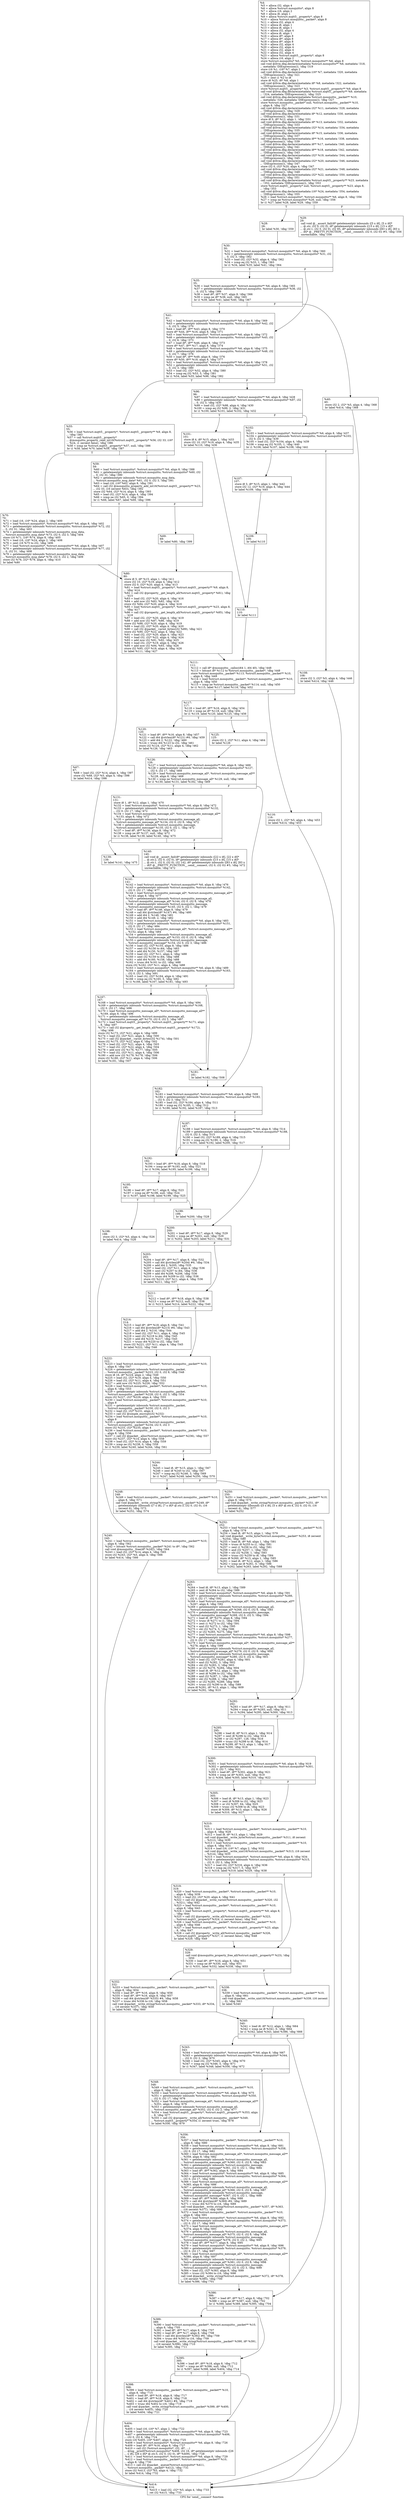 digraph "CFG for 'send__connect' function" {
	label="CFG for 'send__connect' function";

	Node0x56231a365b80 [shape=record,label="{%4:\l  %5 = alloca i32, align 4\l  %6 = alloca %struct.mosquitto*, align 8\l  %7 = alloca i16, align 2\l  %8 = alloca i8, align 1\l  %9 = alloca %struct.mqtt5__property*, align 8\l  %10 = alloca %struct.mosquitto__packet*, align 8\l  %11 = alloca i32, align 4\l  %12 = alloca i8, align 1\l  %13 = alloca i8, align 1\l  %14 = alloca i32, align 4\l  %15 = alloca i8, align 1\l  %16 = alloca i8*, align 8\l  %17 = alloca i8*, align 8\l  %18 = alloca i8*, align 8\l  %19 = alloca i32, align 4\l  %20 = alloca i32, align 4\l  %21 = alloca i32, align 4\l  %22 = alloca i32, align 4\l  %23 = alloca %struct.mqtt5__property*, align 8\l  %24 = alloca i16, align 2\l  store %struct.mosquitto* %0, %struct.mosquitto** %6, align 8\l  call void @llvm.dbg.declare(metadata %struct.mosquitto** %6, metadata !318,\l... metadata !DIExpression()), !dbg !319\l  store i16 %1, i16* %7, align 2\l  call void @llvm.dbg.declare(metadata i16* %7, metadata !320, metadata\l... !DIExpression()), !dbg !321\l  %25 = zext i1 %2 to i8\l  store i8 %25, i8* %8, align 1\l  call void @llvm.dbg.declare(metadata i8* %8, metadata !322, metadata\l... !DIExpression()), !dbg !323\l  store %struct.mqtt5__property* %3, %struct.mqtt5__property** %9, align 8\l  call void @llvm.dbg.declare(metadata %struct.mqtt5__property** %9, metadata\l... !324, metadata !DIExpression()), !dbg !325\l  call void @llvm.dbg.declare(metadata %struct.mosquitto__packet** %10,\l... metadata !326, metadata !DIExpression()), !dbg !327\l  store %struct.mosquitto__packet* null, %struct.mosquitto__packet** %10,\l... align 8, !dbg !327\l  call void @llvm.dbg.declare(metadata i32* %11, metadata !328, metadata\l... !DIExpression()), !dbg !329\l  call void @llvm.dbg.declare(metadata i8* %12, metadata !330, metadata\l... !DIExpression()), !dbg !331\l  store i8 0, i8* %12, align 1, !dbg !331\l  call void @llvm.dbg.declare(metadata i8* %13, metadata !332, metadata\l... !DIExpression()), !dbg !333\l  call void @llvm.dbg.declare(metadata i32* %14, metadata !334, metadata\l... !DIExpression()), !dbg !335\l  call void @llvm.dbg.declare(metadata i8* %15, metadata !336, metadata\l... !DIExpression()), !dbg !337\l  call void @llvm.dbg.declare(metadata i8** %16, metadata !338, metadata\l... !DIExpression()), !dbg !339\l  call void @llvm.dbg.declare(metadata i8** %17, metadata !340, metadata\l... !DIExpression()), !dbg !341\l  call void @llvm.dbg.declare(metadata i8** %18, metadata !342, metadata\l... !DIExpression()), !dbg !343\l  call void @llvm.dbg.declare(metadata i32* %19, metadata !344, metadata\l... !DIExpression()), !dbg !345\l  call void @llvm.dbg.declare(metadata i32* %20, metadata !346, metadata\l... !DIExpression()), !dbg !347\l  store i32 0, i32* %20, align 4, !dbg !347\l  call void @llvm.dbg.declare(metadata i32* %21, metadata !348, metadata\l... !DIExpression()), !dbg !349\l  call void @llvm.dbg.declare(metadata i32* %22, metadata !350, metadata\l... !DIExpression()), !dbg !351\l  call void @llvm.dbg.declare(metadata %struct.mqtt5__property** %23, metadata\l... !352, metadata !DIExpression()), !dbg !353\l  store %struct.mqtt5__property* null, %struct.mqtt5__property** %23, align 8,\l... !dbg !353\l  call void @llvm.dbg.declare(metadata i16* %24, metadata !354, metadata\l... !DIExpression()), !dbg !355\l  %26 = load %struct.mosquitto*, %struct.mosquitto** %6, align 8, !dbg !356\l  %27 = icmp ne %struct.mosquitto* %26, null, !dbg !356\l  br i1 %27, label %28, label %29, !dbg !359\l|{<s0>T|<s1>F}}"];
	Node0x56231a365b80:s0 -> Node0x56231a386e00;
	Node0x56231a365b80:s1 -> Node0x56231a386e90;
	Node0x56231a386e00 [shape=record,label="{%28:\l28:                                               \l  br label %30, !dbg !359\l}"];
	Node0x56231a386e00 -> Node0x56231a387100;
	Node0x56231a386e90 [shape=record,label="{%29:\l29:                                               \l  call void @__assert_fail(i8* getelementptr inbounds ([5 x i8], [5 x i8]*\l... @.str, i32 0, i32 0), i8* getelementptr inbounds ([15 x i8], [15 x i8]*\l... @.str.1, i32 0, i32 0), i32 85, i8* getelementptr inbounds ([83 x i8], [83 x\l... i8]* @__PRETTY_FUNCTION__.send__connect, i32 0, i32 0)) #5, !dbg !356\l  unreachable, !dbg !356\l}"];
	Node0x56231a387100 [shape=record,label="{%30:\l30:                                               \l  %31 = load %struct.mosquitto*, %struct.mosquitto** %6, align 8, !dbg !360\l  %32 = getelementptr inbounds %struct.mosquitto, %struct.mosquitto* %31, i32\l... 0, i32 3, !dbg !362\l  %33 = load i32, i32* %32, align 4, !dbg !362\l  %34 = icmp eq i32 %33, 1, !dbg !363\l  br i1 %34, label %35, label %41, !dbg !364\l|{<s0>T|<s1>F}}"];
	Node0x56231a387100:s0 -> Node0x56231a388bd0;
	Node0x56231a387100:s1 -> Node0x56231a388c60;
	Node0x56231a388bd0 [shape=record,label="{%35:\l35:                                               \l  %36 = load %struct.mosquitto*, %struct.mosquitto** %6, align 8, !dbg !365\l  %37 = getelementptr inbounds %struct.mosquitto, %struct.mosquitto* %36, i32\l... 0, i32 5, !dbg !366\l  %38 = load i8*, i8** %37, align 8, !dbg !366\l  %39 = icmp ne i8* %38, null, !dbg !365\l  br i1 %39, label %41, label %40, !dbg !367\l|{<s0>T|<s1>F}}"];
	Node0x56231a388bd0:s0 -> Node0x56231a388c60;
	Node0x56231a388bd0:s1 -> Node0x56231a389f90;
	Node0x56231a389f90 [shape=record,label="{%40:\l40:                                               \l  store i32 2, i32* %5, align 4, !dbg !368\l  br label %414, !dbg !368\l}"];
	Node0x56231a389f90 -> Node0x56231a38a3b0;
	Node0x56231a388c60 [shape=record,label="{%41:\l41:                                               \l  %42 = load %struct.mosquitto*, %struct.mosquitto** %6, align 8, !dbg !369\l  %43 = getelementptr inbounds %struct.mosquitto, %struct.mosquitto* %42, i32\l... 0, i32 5, !dbg !370\l  %44 = load i8*, i8** %43, align 8, !dbg !370\l  store i8* %44, i8** %16, align 8, !dbg !371\l  %45 = load %struct.mosquitto*, %struct.mosquitto** %6, align 8, !dbg !372\l  %46 = getelementptr inbounds %struct.mosquitto, %struct.mosquitto* %45, i32\l... 0, i32 6, !dbg !373\l  %47 = load i8*, i8** %46, align 8, !dbg !373\l  store i8* %47, i8** %17, align 8, !dbg !374\l  %48 = load %struct.mosquitto*, %struct.mosquitto** %6, align 8, !dbg !375\l  %49 = getelementptr inbounds %struct.mosquitto, %struct.mosquitto* %48, i32\l... 0, i32 7, !dbg !376\l  %50 = load i8*, i8** %49, align 8, !dbg !376\l  store i8* %50, i8** %18, align 8, !dbg !377\l  %51 = load %struct.mosquitto*, %struct.mosquitto** %6, align 8, !dbg !378\l  %52 = getelementptr inbounds %struct.mosquitto, %struct.mosquitto* %51, i32\l... 0, i32 3, !dbg !380\l  %53 = load i32, i32* %52, align 4, !dbg !380\l  %54 = icmp eq i32 %53, 5, !dbg !381\l  br i1 %54, label %55, label %96, !dbg !382\l|{<s0>T|<s1>F}}"];
	Node0x56231a388c60:s0 -> Node0x56231a38da20;
	Node0x56231a388c60:s1 -> Node0x56231a38dab0;
	Node0x56231a38da20 [shape=record,label="{%55:\l55:                                               \l  %56 = load %struct.mqtt5__property*, %struct.mqtt5__property** %9, align 8,\l... !dbg !383\l  %57 = call %struct.mqtt5__property*\l... @mosquitto_property_read_int16(%struct.mqtt5__property* %56, i32 33, i16*\l... %24, i1 zeroext false), !dbg !386\l  %58 = icmp ne %struct.mqtt5__property* %57, null, !dbg !386\l  br i1 %58, label %70, label %59, !dbg !387\l|{<s0>T|<s1>F}}"];
	Node0x56231a38da20:s0 -> Node0x56231a38ea40;
	Node0x56231a38da20:s1 -> Node0x56231a38ead0;
	Node0x56231a38ead0 [shape=record,label="{%59:\l59:                                               \l  %60 = load %struct.mosquitto*, %struct.mosquitto** %6, align 8, !dbg !388\l  %61 = getelementptr inbounds %struct.mosquitto, %struct.mosquitto* %60, i32\l... 0, i32 31, !dbg !390\l  %62 = getelementptr inbounds %struct.mosquitto_msg_data,\l... %struct.mosquitto_msg_data* %61, i32 0, i32 3, !dbg !391\l  %63 = load i16, i16* %62, align 8, !dbg !391\l  %64 = call i32 @mosquitto_property_add_int16(%struct.mqtt5__property** %23,\l... i32 33, i16 zeroext %63), !dbg !392\l  store i32 %64, i32* %14, align 4, !dbg !393\l  %65 = load i32, i32* %14, align 4, !dbg !394\l  %66 = icmp ne i32 %65, 0, !dbg !394\l  br i1 %66, label %67, label %69, !dbg !396\l|{<s0>T|<s1>F}}"];
	Node0x56231a38ead0:s0 -> Node0x56231a390c20;
	Node0x56231a38ead0:s1 -> Node0x56231a390cb0;
	Node0x56231a390c20 [shape=record,label="{%67:\l67:                                               \l  %68 = load i32, i32* %14, align 4, !dbg !397\l  store i32 %68, i32* %5, align 4, !dbg !398\l  br label %414, !dbg !398\l}"];
	Node0x56231a390c20 -> Node0x56231a38a3b0;
	Node0x56231a390cb0 [shape=record,label="{%69:\l69:                                               \l  br label %80, !dbg !399\l}"];
	Node0x56231a390cb0 -> Node0x56231a3918c0;
	Node0x56231a38ea40 [shape=record,label="{%70:\l70:                                               \l  %71 = load i16, i16* %24, align 2, !dbg !400\l  %72 = load %struct.mosquitto*, %struct.mosquitto** %6, align 8, !dbg !402\l  %73 = getelementptr inbounds %struct.mosquitto, %struct.mosquitto* %72, i32\l... 0, i32 31, !dbg !403\l  %74 = getelementptr inbounds %struct.mosquitto_msg_data,\l... %struct.mosquitto_msg_data* %73, i32 0, i32 3, !dbg !404\l  store i16 %71, i16* %74, align 8, !dbg !405\l  %75 = load i16, i16* %24, align 2, !dbg !406\l  %76 = zext i16 %75 to i32, !dbg !406\l  %77 = load %struct.mosquitto*, %struct.mosquitto** %6, align 8, !dbg !407\l  %78 = getelementptr inbounds %struct.mosquitto, %struct.mosquitto* %77, i32\l... 0, i32 31, !dbg !408\l  %79 = getelementptr inbounds %struct.mosquitto_msg_data,\l... %struct.mosquitto_msg_data* %78, i32 0, i32 2, !dbg !409\l  store i32 %76, i32* %79, align 4, !dbg !410\l  br label %80\l}"];
	Node0x56231a38ea40 -> Node0x56231a3918c0;
	Node0x56231a3918c0 [shape=record,label="{%80:\l80:                                               \l  store i8 5, i8* %15, align 1, !dbg !411\l  store i32 10, i32* %19, align 4, !dbg !412\l  store i32 0, i32* %20, align 4, !dbg !413\l  %81 = load %struct.mqtt5__property*, %struct.mqtt5__property** %9, align 8,\l... !dbg !414\l  %82 = call i32 @property__get_length_all(%struct.mqtt5__property* %81), !dbg\l... !415\l  %83 = load i32, i32* %20, align 4, !dbg !416\l  %84 = add nsw i32 %83, %82, !dbg !416\l  store i32 %84, i32* %20, align 4, !dbg !416\l  %85 = load %struct.mqtt5__property*, %struct.mqtt5__property** %23, align 8,\l... !dbg !417\l  %86 = call i32 @property__get_length_all(%struct.mqtt5__property* %85), !dbg\l... !418\l  %87 = load i32, i32* %20, align 4, !dbg !419\l  %88 = add nsw i32 %87, %86, !dbg !419\l  store i32 %88, i32* %20, align 4, !dbg !419\l  %89 = load i32, i32* %20, align 4, !dbg !420\l  %90 = call i32 @packet__varint_bytes(i32 %89), !dbg !421\l  store i32 %90, i32* %22, align 4, !dbg !422\l  %91 = load i32, i32* %20, align 4, !dbg !423\l  %92 = load i32, i32* %22, align 4, !dbg !424\l  %93 = add nsw i32 %91, %92, !dbg !425\l  %94 = load i32, i32* %19, align 4, !dbg !426\l  %95 = add nsw i32 %94, %93, !dbg !426\l  store i32 %95, i32* %19, align 4, !dbg !426\l  br label %111, !dbg !427\l}"];
	Node0x56231a3918c0 -> Node0x56231a3967c0;
	Node0x56231a38dab0 [shape=record,label="{%96:\l96:                                               \l  %97 = load %struct.mosquitto*, %struct.mosquitto** %6, align 8, !dbg !428\l  %98 = getelementptr inbounds %struct.mosquitto, %struct.mosquitto* %97, i32\l... 0, i32 3, !dbg !430\l  %99 = load i32, i32* %98, align 4, !dbg !430\l  %100 = icmp eq i32 %99, 2, !dbg !431\l  br i1 %100, label %101, label %102, !dbg !432\l|{<s0>T|<s1>F}}"];
	Node0x56231a38dab0:s0 -> Node0x56231a397580;
	Node0x56231a38dab0:s1 -> Node0x56231a397610;
	Node0x56231a397580 [shape=record,label="{%101:\l101:                                              \l  store i8 4, i8* %15, align 1, !dbg !433\l  store i32 10, i32* %19, align 4, !dbg !435\l  br label %110, !dbg !436\l}"];
	Node0x56231a397580 -> Node0x56231a397bc0;
	Node0x56231a397610 [shape=record,label="{%102:\l102:                                              \l  %103 = load %struct.mosquitto*, %struct.mosquitto** %6, align 8, !dbg !437\l  %104 = getelementptr inbounds %struct.mosquitto, %struct.mosquitto* %103,\l... i32 0, i32 3, !dbg !439\l  %105 = load i32, i32* %104, align 4, !dbg !439\l  %106 = icmp eq i32 %105, 1, !dbg !440\l  br i1 %106, label %107, label %108, !dbg !441\l|{<s0>T|<s1>F}}"];
	Node0x56231a397610:s0 -> Node0x56231a398980;
	Node0x56231a397610:s1 -> Node0x56231a398a10;
	Node0x56231a398980 [shape=record,label="{%107:\l107:                                              \l  store i8 3, i8* %15, align 1, !dbg !442\l  store i32 12, i32* %19, align 4, !dbg !444\l  br label %109, !dbg !445\l}"];
	Node0x56231a398980 -> Node0x56231a399020;
	Node0x56231a398a10 [shape=record,label="{%108:\l108:                                              \l  store i32 3, i32* %5, align 4, !dbg !446\l  br label %414, !dbg !446\l}"];
	Node0x56231a398a10 -> Node0x56231a38a3b0;
	Node0x56231a399020 [shape=record,label="{%109:\l109:                                              \l  br label %110\l}"];
	Node0x56231a399020 -> Node0x56231a397bc0;
	Node0x56231a397bc0 [shape=record,label="{%110:\l110:                                              \l  br label %111\l}"];
	Node0x56231a397bc0 -> Node0x56231a3967c0;
	Node0x56231a3967c0 [shape=record,label="{%111:\l111:                                              \l  %112 = call i8* @mosquitto__calloc(i64 1, i64 40), !dbg !448\l  %113 = bitcast i8* %112 to %struct.mosquitto__packet*, !dbg !448\l  store %struct.mosquitto__packet* %113, %struct.mosquitto__packet** %10,\l... align 8, !dbg !449\l  %114 = load %struct.mosquitto__packet*, %struct.mosquitto__packet** %10,\l... align 8, !dbg !450\l  %115 = icmp ne %struct.mosquitto__packet* %114, null, !dbg !450\l  br i1 %115, label %117, label %116, !dbg !452\l|{<s0>T|<s1>F}}"];
	Node0x56231a3967c0:s0 -> Node0x56231a39af30;
	Node0x56231a3967c0:s1 -> Node0x56231a39afc0;
	Node0x56231a39afc0 [shape=record,label="{%116:\l116:                                              \l  store i32 1, i32* %5, align 4, !dbg !453\l  br label %414, !dbg !453\l}"];
	Node0x56231a39afc0 -> Node0x56231a38a3b0;
	Node0x56231a39af30 [shape=record,label="{%117:\l117:                                              \l  %118 = load i8*, i8** %16, align 8, !dbg !454\l  %119 = icmp ne i8* %118, null, !dbg !454\l  br i1 %119, label %120, label %125, !dbg !456\l|{<s0>T|<s1>F}}"];
	Node0x56231a39af30:s0 -> Node0x56231a39c230;
	Node0x56231a39af30:s1 -> Node0x56231a39c2c0;
	Node0x56231a39c230 [shape=record,label="{%120:\l120:                                              \l  %121 = load i8*, i8** %16, align 8, !dbg !457\l  %122 = call i64 @strlen(i8* %121) #6, !dbg !459\l  %123 = add i64 2, %122, !dbg !460\l  %124 = trunc i64 %123 to i32, !dbg !461\l  store i32 %124, i32* %11, align 4, !dbg !462\l  br label %126, !dbg !463\l}"];
	Node0x56231a39c230 -> Node0x56231a39cf30;
	Node0x56231a39c2c0 [shape=record,label="{%125:\l125:                                              \l  store i32 2, i32* %11, align 4, !dbg !464\l  br label %126\l}"];
	Node0x56231a39c2c0 -> Node0x56231a39cf30;
	Node0x56231a39cf30 [shape=record,label="{%126:\l126:                                              \l  %127 = load %struct.mosquitto*, %struct.mosquitto** %6, align 8, !dbg !466\l  %128 = getelementptr inbounds %struct.mosquitto, %struct.mosquitto* %127,\l... i32 0, i32 17, !dbg !468\l  %129 = load %struct.mosquitto_message_all*, %struct.mosquitto_message_all**\l... %128, align 8, !dbg !468\l  %130 = icmp ne %struct.mosquitto_message_all* %129, null, !dbg !466\l  br i1 %130, label %131, label %182, !dbg !469\l|{<s0>T|<s1>F}}"];
	Node0x56231a39cf30:s0 -> Node0x56231a39ec20;
	Node0x56231a39cf30:s1 -> Node0x56231a39ecb0;
	Node0x56231a39ec20 [shape=record,label="{%131:\l131:                                              \l  store i8 1, i8* %12, align 1, !dbg !470\l  %132 = load %struct.mosquitto*, %struct.mosquitto** %6, align 8, !dbg !472\l  %133 = getelementptr inbounds %struct.mosquitto, %struct.mosquitto* %132,\l... i32 0, i32 17, !dbg !472\l  %134 = load %struct.mosquitto_message_all*, %struct.mosquitto_message_all**\l... %133, align 8, !dbg !472\l  %135 = getelementptr inbounds %struct.mosquitto_message_all,\l... %struct.mosquitto_message_all* %134, i32 0, i32 6, !dbg !472\l  %136 = getelementptr inbounds %struct.mosquitto_message,\l... %struct.mosquitto_message* %135, i32 0, i32 1, !dbg !472\l  %137 = load i8*, i8** %136, align 8, !dbg !472\l  %138 = icmp ne i8* %137, null, !dbg !472\l  br i1 %138, label %139, label %140, !dbg !475\l|{<s0>T|<s1>F}}"];
	Node0x56231a39ec20:s0 -> Node0x56231a39fc30;
	Node0x56231a39ec20:s1 -> Node0x56231a39fcc0;
	Node0x56231a39fc30 [shape=record,label="{%139:\l139:                                              \l  br label %141, !dbg !475\l}"];
	Node0x56231a39fc30 -> Node0x56231a39ff30;
	Node0x56231a39fcc0 [shape=record,label="{%140:\l140:                                              \l  call void @__assert_fail(i8* getelementptr inbounds ([22 x i8], [22 x i8]*\l... @.str.2, i32 0, i32 0), i8* getelementptr inbounds ([15 x i8], [15 x i8]*\l... @.str.1, i32 0, i32 0), i32 142, i8* getelementptr inbounds ([83 x i8], [83 x\l... i8]* @__PRETTY_FUNCTION__.send__connect, i32 0, i32 0)) #5, !dbg !472\l  unreachable, !dbg !472\l}"];
	Node0x56231a39ff30 [shape=record,label="{%141:\l141:                                              \l  %142 = load %struct.mosquitto*, %struct.mosquitto** %6, align 8, !dbg !476\l  %143 = getelementptr inbounds %struct.mosquitto, %struct.mosquitto* %142,\l... i32 0, i32 17, !dbg !477\l  %144 = load %struct.mosquitto_message_all*, %struct.mosquitto_message_all**\l... %143, align 8, !dbg !477\l  %145 = getelementptr inbounds %struct.mosquitto_message_all,\l... %struct.mosquitto_message_all* %144, i32 0, i32 6, !dbg !478\l  %146 = getelementptr inbounds %struct.mosquitto_message,\l... %struct.mosquitto_message* %145, i32 0, i32 1, !dbg !479\l  %147 = load i8*, i8** %146, align 8, !dbg !479\l  %148 = call i64 @strlen(i8* %147) #6, !dbg !480\l  %149 = add i64 2, %148, !dbg !481\l  %150 = add i64 %149, 2, !dbg !482\l  %151 = load %struct.mosquitto*, %struct.mosquitto** %6, align 8, !dbg !483\l  %152 = getelementptr inbounds %struct.mosquitto, %struct.mosquitto* %151,\l... i32 0, i32 17, !dbg !484\l  %153 = load %struct.mosquitto_message_all*, %struct.mosquitto_message_all**\l... %152, align 8, !dbg !484\l  %154 = getelementptr inbounds %struct.mosquitto_message_all,\l... %struct.mosquitto_message_all* %153, i32 0, i32 6, !dbg !485\l  %155 = getelementptr inbounds %struct.mosquitto_message,\l... %struct.mosquitto_message* %154, i32 0, i32 3, !dbg !486\l  %156 = load i32, i32* %155, align 8, !dbg !486\l  %157 = sext i32 %156 to i64, !dbg !483\l  %158 = add i64 %150, %157, !dbg !487\l  %159 = load i32, i32* %11, align 4, !dbg !488\l  %160 = sext i32 %159 to i64, !dbg !488\l  %161 = add i64 %160, %158, !dbg !488\l  %162 = trunc i64 %161 to i32, !dbg !488\l  store i32 %162, i32* %11, align 4, !dbg !488\l  %163 = load %struct.mosquitto*, %struct.mosquitto** %6, align 8, !dbg !489\l  %164 = getelementptr inbounds %struct.mosquitto, %struct.mosquitto* %163,\l... i32 0, i32 3, !dbg !491\l  %165 = load i32, i32* %164, align 4, !dbg !491\l  %166 = icmp eq i32 %165, 5, !dbg !492\l  br i1 %166, label %167, label %181, !dbg !493\l|{<s0>T|<s1>F}}"];
	Node0x56231a39ff30:s0 -> Node0x56231a3a54c0;
	Node0x56231a39ff30:s1 -> Node0x56231a3a5550;
	Node0x56231a3a54c0 [shape=record,label="{%167:\l167:                                              \l  %168 = load %struct.mosquitto*, %struct.mosquitto** %6, align 8, !dbg !494\l  %169 = getelementptr inbounds %struct.mosquitto, %struct.mosquitto* %168,\l... i32 0, i32 17, !dbg !496\l  %170 = load %struct.mosquitto_message_all*, %struct.mosquitto_message_all**\l... %169, align 8, !dbg !496\l  %171 = getelementptr inbounds %struct.mosquitto_message_all,\l... %struct.mosquitto_message_all* %170, i32 0, i32 2, !dbg !497\l  %172 = load %struct.mqtt5__property*, %struct.mqtt5__property** %171, align\l... 8, !dbg !497\l  %173 = call i32 @property__get_length_all(%struct.mqtt5__property* %172),\l... !dbg !498\l  store i32 %173, i32* %21, align 4, !dbg !499\l  %174 = load i32, i32* %21, align 4, !dbg !500\l  %175 = call i32 @packet__varint_bytes(i32 %174), !dbg !501\l  store i32 %175, i32* %22, align 4, !dbg !502\l  %176 = load i32, i32* %21, align 4, !dbg !503\l  %177 = load i32, i32* %22, align 4, !dbg !504\l  %178 = add nsw i32 %176, %177, !dbg !505\l  %179 = load i32, i32* %11, align 4, !dbg !506\l  %180 = add nsw i32 %179, %178, !dbg !506\l  store i32 %180, i32* %11, align 4, !dbg !506\l  br label %181, !dbg !507\l}"];
	Node0x56231a3a54c0 -> Node0x56231a3a5550;
	Node0x56231a3a5550 [shape=record,label="{%181:\l181:                                              \l  br label %182, !dbg !508\l}"];
	Node0x56231a3a5550 -> Node0x56231a39ecb0;
	Node0x56231a39ecb0 [shape=record,label="{%182:\l182:                                              \l  %183 = load %struct.mosquitto*, %struct.mosquitto** %6, align 8, !dbg !509\l  %184 = getelementptr inbounds %struct.mosquitto, %struct.mosquitto* %183,\l... i32 0, i32 3, !dbg !511\l  %185 = load i32, i32* %184, align 4, !dbg !511\l  %186 = icmp eq i32 %185, 1, !dbg !512\l  br i1 %186, label %192, label %187, !dbg !513\l|{<s0>T|<s1>F}}"];
	Node0x56231a39ecb0:s0 -> Node0x56231a3a8fc0;
	Node0x56231a39ecb0:s1 -> Node0x56231a3a9050;
	Node0x56231a3a9050 [shape=record,label="{%187:\l187:                                              \l  %188 = load %struct.mosquitto*, %struct.mosquitto** %6, align 8, !dbg !514\l  %189 = getelementptr inbounds %struct.mosquitto, %struct.mosquitto* %188,\l... i32 0, i32 3, !dbg !515\l  %190 = load i32, i32* %189, align 4, !dbg !515\l  %191 = icmp eq i32 %190, 2, !dbg !516\l  br i1 %191, label %192, label %200, !dbg !517\l|{<s0>T|<s1>F}}"];
	Node0x56231a3a9050:s0 -> Node0x56231a3a8fc0;
	Node0x56231a3a9050:s1 -> Node0x56231a3a9e50;
	Node0x56231a3a8fc0 [shape=record,label="{%192:\l192:                                              \l  %193 = load i8*, i8** %18, align 8, !dbg !518\l  %194 = icmp ne i8* %193, null, !dbg !521\l  br i1 %194, label %195, label %199, !dbg !522\l|{<s0>T|<s1>F}}"];
	Node0x56231a3a8fc0:s0 -> Node0x56231a3aa3e0;
	Node0x56231a3a8fc0:s1 -> Node0x56231a3aa470;
	Node0x56231a3aa3e0 [shape=record,label="{%195:\l195:                                              \l  %196 = load i8*, i8** %17, align 8, !dbg !523\l  %197 = icmp eq i8* %196, null, !dbg !524\l  br i1 %197, label %198, label %199, !dbg !525\l|{<s0>T|<s1>F}}"];
	Node0x56231a3aa3e0:s0 -> Node0x56231a3aaa00;
	Node0x56231a3aa3e0:s1 -> Node0x56231a3aa470;
	Node0x56231a3aaa00 [shape=record,label="{%198:\l198:                                              \l  store i32 3, i32* %5, align 4, !dbg !526\l  br label %414, !dbg !526\l}"];
	Node0x56231a3aaa00 -> Node0x56231a38a3b0;
	Node0x56231a3aa470 [shape=record,label="{%199:\l199:                                              \l  br label %200, !dbg !528\l}"];
	Node0x56231a3aa470 -> Node0x56231a3a9e50;
	Node0x56231a3a9e50 [shape=record,label="{%200:\l200:                                              \l  %201 = load i8*, i8** %17, align 8, !dbg !529\l  %202 = icmp ne i8* %201, null, !dbg !529\l  br i1 %202, label %203, label %211, !dbg !531\l|{<s0>T|<s1>F}}"];
	Node0x56231a3a9e50:s0 -> Node0x56231a3abdd0;
	Node0x56231a3a9e50:s1 -> Node0x56231a3abe60;
	Node0x56231a3abdd0 [shape=record,label="{%203:\l203:                                              \l  %204 = load i8*, i8** %17, align 8, !dbg !532\l  %205 = call i64 @strlen(i8* %204) #6, !dbg !534\l  %206 = add i64 2, %205, !dbg !535\l  %207 = load i32, i32* %11, align 4, !dbg !536\l  %208 = sext i32 %207 to i64, !dbg !536\l  %209 = add i64 %208, %206, !dbg !536\l  %210 = trunc i64 %209 to i32, !dbg !536\l  store i32 %210, i32* %11, align 4, !dbg !536\l  br label %211, !dbg !537\l}"];
	Node0x56231a3abdd0 -> Node0x56231a3abe60;
	Node0x56231a3abe60 [shape=record,label="{%211:\l211:                                              \l  %212 = load i8*, i8** %18, align 8, !dbg !538\l  %213 = icmp ne i8* %212, null, !dbg !538\l  br i1 %213, label %214, label %222, !dbg !540\l|{<s0>T|<s1>F}}"];
	Node0x56231a3abe60:s0 -> Node0x56231a3ad980;
	Node0x56231a3abe60:s1 -> Node0x56231a3ada10;
	Node0x56231a3ad980 [shape=record,label="{%214:\l214:                                              \l  %215 = load i8*, i8** %18, align 8, !dbg !541\l  %216 = call i64 @strlen(i8* %215) #6, !dbg !543\l  %217 = add i64 2, %216, !dbg !544\l  %218 = load i32, i32* %11, align 4, !dbg !545\l  %219 = sext i32 %218 to i64, !dbg !545\l  %220 = add i64 %219, %217, !dbg !545\l  %221 = trunc i64 %220 to i32, !dbg !545\l  store i32 %221, i32* %11, align 4, !dbg !545\l  br label %222, !dbg !546\l}"];
	Node0x56231a3ad980 -> Node0x56231a3ada10;
	Node0x56231a3ada10 [shape=record,label="{%222:\l222:                                              \l  %223 = load %struct.mosquitto__packet*, %struct.mosquitto__packet** %10,\l... align 8, !dbg !547\l  %224 = getelementptr inbounds %struct.mosquitto__packet,\l... %struct.mosquitto__packet* %223, i32 0, i32 8, !dbg !548\l  store i8 16, i8* %224, align 2, !dbg !549\l  %225 = load i32, i32* %19, align 4, !dbg !550\l  %226 = load i32, i32* %11, align 4, !dbg !551\l  %227 = add nsw i32 %225, %226, !dbg !552\l  %228 = load %struct.mosquitto__packet*, %struct.mosquitto__packet** %10,\l... align 8, !dbg !553\l  %229 = getelementptr inbounds %struct.mosquitto__packet,\l... %struct.mosquitto__packet* %228, i32 0, i32 3, !dbg !554\l  store i32 %227, i32* %229, align 4, !dbg !555\l  %230 = load %struct.mosquitto__packet*, %struct.mosquitto__packet** %10,\l... align 8\l  %231 = getelementptr inbounds %struct.mosquitto__packet,\l... %struct.mosquitto__packet* %230, i32 0, i32 3\l  %232 = load i32, i32* %231, align 4\l  %233 = call i32 @simple_encrypt(i32 %232)\l  %234 = load %struct.mosquitto__packet*, %struct.mosquitto__packet** %10,\l... align 8\l  %235 = getelementptr inbounds %struct.mosquitto__packet,\l... %struct.mosquitto__packet* %234, i32 0, i32 3\l  store i32 %233, i32* %235, align 4\l  %236 = load %struct.mosquitto__packet*, %struct.mosquitto__packet** %10,\l... align 8, !dbg !556\l  %237 = call i32 @packet__alloc(%struct.mosquitto__packet* %236), !dbg !557\l  store i32 %237, i32* %14, align 4, !dbg !558\l  %238 = load i32, i32* %14, align 4, !dbg !559\l  %239 = icmp ne i32 %238, 0, !dbg !559\l  br i1 %239, label %240, label %244, !dbg !561\l|{<s0>T|<s1>F}}"];
	Node0x56231a3ada10:s0 -> Node0x56231a3b0ff0;
	Node0x56231a3ada10:s1 -> Node0x56231a3b1080;
	Node0x56231a3b0ff0 [shape=record,label="{%240:\l240:                                              \l  %241 = load %struct.mosquitto__packet*, %struct.mosquitto__packet** %10,\l... align 8, !dbg !562\l  %242 = bitcast %struct.mosquitto__packet* %241 to i8*, !dbg !562\l  call void @mosquitto__free(i8* %242), !dbg !564\l  %243 = load i32, i32* %14, align 4, !dbg !565\l  store i32 %243, i32* %5, align 4, !dbg !566\l  br label %414, !dbg !566\l}"];
	Node0x56231a3b0ff0 -> Node0x56231a38a3b0;
	Node0x56231a3b1080 [shape=record,label="{%244:\l244:                                              \l  %245 = load i8, i8* %15, align 1, !dbg !567\l  %246 = zext i8 %245 to i32, !dbg !567\l  %247 = icmp eq i32 %246, 3, !dbg !569\l  br i1 %247, label %248, label %250, !dbg !570\l|{<s0>T|<s1>F}}"];
	Node0x56231a3b1080:s0 -> Node0x56231a3b31c0;
	Node0x56231a3b1080:s1 -> Node0x56231a3b3250;
	Node0x56231a3b31c0 [shape=record,label="{%248:\l248:                                              \l  %249 = load %struct.mosquitto__packet*, %struct.mosquitto__packet** %10,\l... align 8, !dbg !571\l  call void @packet__write_string(%struct.mosquitto__packet* %249, i8*\l... getelementptr inbounds ([7 x i8], [7 x i8]* @.str.3, i32 0, i32 0), i16\l... zeroext 6), !dbg !573\l  br label %252, !dbg !574\l}"];
	Node0x56231a3b31c0 -> Node0x56231a3b4af0;
	Node0x56231a3b3250 [shape=record,label="{%250:\l250:                                              \l  %251 = load %struct.mosquitto__packet*, %struct.mosquitto__packet** %10,\l... align 8, !dbg !575\l  call void @packet__write_string(%struct.mosquitto__packet* %251, i8*\l... getelementptr inbounds ([5 x i8], [5 x i8]* @.str.4, i32 0, i32 0), i16\l... zeroext 4), !dbg !577\l  br label %252\l}"];
	Node0x56231a3b3250 -> Node0x56231a3b4af0;
	Node0x56231a3b4af0 [shape=record,label="{%252:\l252:                                              \l  %253 = load %struct.mosquitto__packet*, %struct.mosquitto__packet** %10,\l... align 8, !dbg !578\l  %254 = load i8, i8* %15, align 1, !dbg !579\l  call void @packet__write_byte(%struct.mosquitto__packet* %253, i8 zeroext\l... %254), !dbg !580\l  %255 = load i8, i8* %8, align 1, !dbg !581\l  %256 = trunc i8 %255 to i1, !dbg !581\l  %257 = zext i1 %256 to i32, !dbg !581\l  %258 = and i32 %257, 1, !dbg !582\l  %259 = shl i32 %258, 1, !dbg !583\l  %260 = trunc i32 %259 to i8, !dbg !584\l  store i8 %260, i8* %13, align 1, !dbg !585\l  %261 = load i8, i8* %12, align 1, !dbg !586\l  %262 = icmp ne i8 %261, 0, !dbg !586\l  br i1 %262, label %263, label %292, !dbg !588\l|{<s0>T|<s1>F}}"];
	Node0x56231a3b4af0:s0 -> Node0x56231a3b78d0;
	Node0x56231a3b4af0:s1 -> Node0x56231a3b7960;
	Node0x56231a3b78d0 [shape=record,label="{%263:\l263:                                              \l  %264 = load i8, i8* %13, align 1, !dbg !589\l  %265 = zext i8 %264 to i32, !dbg !589\l  %266 = load %struct.mosquitto*, %struct.mosquitto** %6, align 8, !dbg !591\l  %267 = getelementptr inbounds %struct.mosquitto, %struct.mosquitto* %266,\l... i32 0, i32 17, !dbg !592\l  %268 = load %struct.mosquitto_message_all*, %struct.mosquitto_message_all**\l... %267, align 8, !dbg !592\l  %269 = getelementptr inbounds %struct.mosquitto_message_all,\l... %struct.mosquitto_message_all* %268, i32 0, i32 6, !dbg !593\l  %270 = getelementptr inbounds %struct.mosquitto_message,\l... %struct.mosquitto_message* %269, i32 0, i32 5, !dbg !594\l  %271 = load i8, i8* %270, align 8, !dbg !594\l  %272 = trunc i8 %271 to i1, !dbg !594\l  %273 = zext i1 %272 to i32, !dbg !591\l  %274 = and i32 %273, 1, !dbg !595\l  %275 = shl i32 %274, 5, !dbg !596\l  %276 = or i32 %265, %275, !dbg !597\l  %277 = load %struct.mosquitto*, %struct.mosquitto** %6, align 8, !dbg !598\l  %278 = getelementptr inbounds %struct.mosquitto, %struct.mosquitto* %277,\l... i32 0, i32 17, !dbg !599\l  %279 = load %struct.mosquitto_message_all*, %struct.mosquitto_message_all**\l... %278, align 8, !dbg !599\l  %280 = getelementptr inbounds %struct.mosquitto_message_all,\l... %struct.mosquitto_message_all* %279, i32 0, i32 6, !dbg !600\l  %281 = getelementptr inbounds %struct.mosquitto_message,\l... %struct.mosquitto_message* %280, i32 0, i32 4, !dbg !601\l  %282 = load i32, i32* %281, align 4, !dbg !601\l  %283 = and i32 %282, 3, !dbg !602\l  %284 = shl i32 %283, 3, !dbg !603\l  %285 = or i32 %276, %284, !dbg !604\l  %286 = load i8, i8* %12, align 1, !dbg !605\l  %287 = zext i8 %286 to i32, !dbg !605\l  %288 = and i32 %287, 1, !dbg !606\l  %289 = shl i32 %288, 2, !dbg !607\l  %290 = or i32 %285, %289, !dbg !608\l  %291 = trunc i32 %290 to i8, !dbg !589\l  store i8 %291, i8* %13, align 1, !dbg !609\l  br label %292, !dbg !610\l}"];
	Node0x56231a3b78d0 -> Node0x56231a3b7960;
	Node0x56231a3b7960 [shape=record,label="{%292:\l292:                                              \l  %293 = load i8*, i8** %17, align 8, !dbg !611\l  %294 = icmp ne i8* %293, null, !dbg !611\l  br i1 %294, label %295, label %300, !dbg !613\l|{<s0>T|<s1>F}}"];
	Node0x56231a3b7960:s0 -> Node0x56231a3bd730;
	Node0x56231a3b7960:s1 -> Node0x56231a3bd7c0;
	Node0x56231a3bd730 [shape=record,label="{%295:\l295:                                              \l  %296 = load i8, i8* %13, align 1, !dbg !614\l  %297 = zext i8 %296 to i32, !dbg !614\l  %298 = or i32 %297, 128, !dbg !616\l  %299 = trunc i32 %298 to i8, !dbg !614\l  store i8 %299, i8* %13, align 1, !dbg !617\l  br label %300, !dbg !618\l}"];
	Node0x56231a3bd730 -> Node0x56231a3bd7c0;
	Node0x56231a3bd7c0 [shape=record,label="{%300:\l300:                                              \l  %301 = load %struct.mosquitto*, %struct.mosquitto** %6, align 8, !dbg !619\l  %302 = getelementptr inbounds %struct.mosquitto, %struct.mosquitto* %301,\l... i32 0, i32 7, !dbg !621\l  %303 = load i8*, i8** %302, align 8, !dbg !621\l  %304 = icmp ne i8* %303, null, !dbg !619\l  br i1 %304, label %305, label %310, !dbg !622\l|{<s0>T|<s1>F}}"];
	Node0x56231a3bd7c0:s0 -> Node0x56231a3bf840;
	Node0x56231a3bd7c0:s1 -> Node0x56231a3bf8d0;
	Node0x56231a3bf840 [shape=record,label="{%305:\l305:                                              \l  %306 = load i8, i8* %13, align 1, !dbg !623\l  %307 = zext i8 %306 to i32, !dbg !623\l  %308 = or i32 %307, 64, !dbg !625\l  %309 = trunc i32 %308 to i8, !dbg !623\l  store i8 %309, i8* %13, align 1, !dbg !626\l  br label %310, !dbg !627\l}"];
	Node0x56231a3bf840 -> Node0x56231a3bf8d0;
	Node0x56231a3bf8d0 [shape=record,label="{%310:\l310:                                              \l  %311 = load %struct.mosquitto__packet*, %struct.mosquitto__packet** %10,\l... align 8, !dbg !628\l  %312 = load i8, i8* %13, align 1, !dbg !629\l  call void @packet__write_byte(%struct.mosquitto__packet* %311, i8 zeroext\l... %312), !dbg !630\l  %313 = load %struct.mosquitto__packet*, %struct.mosquitto__packet** %10,\l... align 8, !dbg !631\l  %314 = load i16, i16* %7, align 2, !dbg !632\l  call void @packet__write_uint16(%struct.mosquitto__packet* %313, i16 zeroext\l... %314), !dbg !633\l  %315 = load %struct.mosquitto*, %struct.mosquitto** %6, align 8, !dbg !634\l  %316 = getelementptr inbounds %struct.mosquitto, %struct.mosquitto* %315,\l... i32 0, i32 3, !dbg !636\l  %317 = load i32, i32* %316, align 4, !dbg !636\l  %318 = icmp eq i32 %317, 5, !dbg !637\l  br i1 %318, label %319, label %329, !dbg !638\l|{<s0>T|<s1>F}}"];
	Node0x56231a3bf8d0:s0 -> Node0x56231a3c2110;
	Node0x56231a3bf8d0:s1 -> Node0x56231a3c21a0;
	Node0x56231a3c2110 [shape=record,label="{%319:\l319:                                              \l  %320 = load %struct.mosquitto__packet*, %struct.mosquitto__packet** %10,\l... align 8, !dbg !639\l  %321 = load i32, i32* %20, align 4, !dbg !641\l  %322 = call i32 @packet__write_varint(%struct.mosquitto__packet* %320, i32\l... %321), !dbg !642\l  %323 = load %struct.mosquitto__packet*, %struct.mosquitto__packet** %10,\l... align 8, !dbg !643\l  %324 = load %struct.mqtt5__property*, %struct.mqtt5__property** %9, align 8,\l... !dbg !644\l  %325 = call i32 @property__write_all(%struct.mosquitto__packet* %323,\l... %struct.mqtt5__property* %324, i1 zeroext false), !dbg !645\l  %326 = load %struct.mosquitto__packet*, %struct.mosquitto__packet** %10,\l... align 8, !dbg !646\l  %327 = load %struct.mqtt5__property*, %struct.mqtt5__property** %23, align\l... 8, !dbg !647\l  %328 = call i32 @property__write_all(%struct.mosquitto__packet* %326,\l... %struct.mqtt5__property* %327, i1 zeroext false), !dbg !648\l  br label %329, !dbg !649\l}"];
	Node0x56231a3c2110 -> Node0x56231a3c21a0;
	Node0x56231a3c21a0 [shape=record,label="{%329:\l329:                                              \l  call void @mosquitto_property_free_all(%struct.mqtt5__property** %23), !dbg\l... !650\l  %330 = load i8*, i8** %16, align 8, !dbg !651\l  %331 = icmp ne i8* %330, null, !dbg !651\l  br i1 %331, label %332, label %338, !dbg !653\l|{<s0>T|<s1>F}}"];
	Node0x56231a3c21a0:s0 -> Node0x56231a3c4ff0;
	Node0x56231a3c21a0:s1 -> Node0x56231a3c5080;
	Node0x56231a3c4ff0 [shape=record,label="{%332:\l332:                                              \l  %333 = load %struct.mosquitto__packet*, %struct.mosquitto__packet** %10,\l... align 8, !dbg !654\l  %334 = load i8*, i8** %16, align 8, !dbg !656\l  %335 = load i8*, i8** %16, align 8, !dbg !657\l  %336 = call i64 @strlen(i8* %335) #6, !dbg !658\l  %337 = trunc i64 %336 to i16, !dbg !658\l  call void @packet__write_string(%struct.mosquitto__packet* %333, i8* %334,\l... i16 zeroext %337), !dbg !659\l  br label %340, !dbg !660\l}"];
	Node0x56231a3c4ff0 -> Node0x56231a3c6300;
	Node0x56231a3c5080 [shape=record,label="{%338:\l338:                                              \l  %339 = load %struct.mosquitto__packet*, %struct.mosquitto__packet** %10,\l... align 8, !dbg !661\l  call void @packet__write_uint16(%struct.mosquitto__packet* %339, i16 zeroext\l... 0), !dbg !663\l  br label %340\l}"];
	Node0x56231a3c5080 -> Node0x56231a3c6300;
	Node0x56231a3c6300 [shape=record,label="{%340:\l340:                                              \l  %341 = load i8, i8* %12, align 1, !dbg !664\l  %342 = icmp ne i8 %341, 0, !dbg !664\l  br i1 %342, label %343, label %386, !dbg !666\l|{<s0>T|<s1>F}}"];
	Node0x56231a3c6300:s0 -> Node0x56231a3c7150;
	Node0x56231a3c6300:s1 -> Node0x56231a3c71e0;
	Node0x56231a3c7150 [shape=record,label="{%343:\l343:                                              \l  %344 = load %struct.mosquitto*, %struct.mosquitto** %6, align 8, !dbg !667\l  %345 = getelementptr inbounds %struct.mosquitto, %struct.mosquitto* %344,\l... i32 0, i32 3, !dbg !670\l  %346 = load i32, i32* %345, align 4, !dbg !670\l  %347 = icmp eq i32 %346, 5, !dbg !671\l  br i1 %347, label %348, label %356, !dbg !672\l|{<s0>T|<s1>F}}"];
	Node0x56231a3c7150:s0 -> Node0x56231a3c7fe0;
	Node0x56231a3c7150:s1 -> Node0x56231a3c8070;
	Node0x56231a3c7fe0 [shape=record,label="{%348:\l348:                                              \l  %349 = load %struct.mosquitto__packet*, %struct.mosquitto__packet** %10,\l... align 8, !dbg !673\l  %350 = load %struct.mosquitto*, %struct.mosquitto** %6, align 8, !dbg !675\l  %351 = getelementptr inbounds %struct.mosquitto, %struct.mosquitto* %350,\l... i32 0, i32 17, !dbg !676\l  %352 = load %struct.mosquitto_message_all*, %struct.mosquitto_message_all**\l... %351, align 8, !dbg !676\l  %353 = getelementptr inbounds %struct.mosquitto_message_all,\l... %struct.mosquitto_message_all* %352, i32 0, i32 2, !dbg !677\l  %354 = load %struct.mqtt5__property*, %struct.mqtt5__property** %353, align\l... 8, !dbg !677\l  %355 = call i32 @property__write_all(%struct.mosquitto__packet* %349,\l... %struct.mqtt5__property* %354, i1 zeroext true), !dbg !678\l  br label %356, !dbg !679\l}"];
	Node0x56231a3c7fe0 -> Node0x56231a3c8070;
	Node0x56231a3c8070 [shape=record,label="{%356:\l356:                                              \l  %357 = load %struct.mosquitto__packet*, %struct.mosquitto__packet** %10,\l... align 8, !dbg !680\l  %358 = load %struct.mosquitto*, %struct.mosquitto** %6, align 8, !dbg !681\l  %359 = getelementptr inbounds %struct.mosquitto, %struct.mosquitto* %358,\l... i32 0, i32 17, !dbg !682\l  %360 = load %struct.mosquitto_message_all*, %struct.mosquitto_message_all**\l... %359, align 8, !dbg !682\l  %361 = getelementptr inbounds %struct.mosquitto_message_all,\l... %struct.mosquitto_message_all* %360, i32 0, i32 6, !dbg !683\l  %362 = getelementptr inbounds %struct.mosquitto_message,\l... %struct.mosquitto_message* %361, i32 0, i32 1, !dbg !684\l  %363 = load i8*, i8** %362, align 8, !dbg !684\l  %364 = load %struct.mosquitto*, %struct.mosquitto** %6, align 8, !dbg !685\l  %365 = getelementptr inbounds %struct.mosquitto, %struct.mosquitto* %364,\l... i32 0, i32 17, !dbg !686\l  %366 = load %struct.mosquitto_message_all*, %struct.mosquitto_message_all**\l... %365, align 8, !dbg !686\l  %367 = getelementptr inbounds %struct.mosquitto_message_all,\l... %struct.mosquitto_message_all* %366, i32 0, i32 6, !dbg !687\l  %368 = getelementptr inbounds %struct.mosquitto_message,\l... %struct.mosquitto_message* %367, i32 0, i32 1, !dbg !688\l  %369 = load i8*, i8** %368, align 8, !dbg !688\l  %370 = call i64 @strlen(i8* %369) #6, !dbg !689\l  %371 = trunc i64 %370 to i16, !dbg !689\l  call void @packet__write_string(%struct.mosquitto__packet* %357, i8* %363,\l... i16 zeroext %371), !dbg !690\l  %372 = load %struct.mosquitto__packet*, %struct.mosquitto__packet** %10,\l... align 8, !dbg !691\l  %373 = load %struct.mosquitto*, %struct.mosquitto** %6, align 8, !dbg !692\l  %374 = getelementptr inbounds %struct.mosquitto, %struct.mosquitto* %373,\l... i32 0, i32 17, !dbg !693\l  %375 = load %struct.mosquitto_message_all*, %struct.mosquitto_message_all**\l... %374, align 8, !dbg !693\l  %376 = getelementptr inbounds %struct.mosquitto_message_all,\l... %struct.mosquitto_message_all* %375, i32 0, i32 6, !dbg !694\l  %377 = getelementptr inbounds %struct.mosquitto_message,\l... %struct.mosquitto_message* %376, i32 0, i32 2, !dbg !695\l  %378 = load i8*, i8** %377, align 8, !dbg !695\l  %379 = load %struct.mosquitto*, %struct.mosquitto** %6, align 8, !dbg !696\l  %380 = getelementptr inbounds %struct.mosquitto, %struct.mosquitto* %379,\l... i32 0, i32 17, !dbg !697\l  %381 = load %struct.mosquitto_message_all*, %struct.mosquitto_message_all**\l... %380, align 8, !dbg !697\l  %382 = getelementptr inbounds %struct.mosquitto_message_all,\l... %struct.mosquitto_message_all* %381, i32 0, i32 6, !dbg !698\l  %383 = getelementptr inbounds %struct.mosquitto_message,\l... %struct.mosquitto_message* %382, i32 0, i32 3, !dbg !699\l  %384 = load i32, i32* %383, align 8, !dbg !699\l  %385 = trunc i32 %384 to i16, !dbg !696\l  call void @packet__write_string(%struct.mosquitto__packet* %372, i8* %378,\l... i16 zeroext %385), !dbg !700\l  br label %386, !dbg !701\l}"];
	Node0x56231a3c8070 -> Node0x56231a3c71e0;
	Node0x56231a3c71e0 [shape=record,label="{%386:\l386:                                              \l  %387 = load i8*, i8** %17, align 8, !dbg !702\l  %388 = icmp ne i8* %387, null, !dbg !702\l  br i1 %388, label %389, label %395, !dbg !704\l|{<s0>T|<s1>F}}"];
	Node0x56231a3c71e0:s0 -> Node0x56231a3d0d50;
	Node0x56231a3c71e0:s1 -> Node0x56231a3d0de0;
	Node0x56231a3d0d50 [shape=record,label="{%389:\l389:                                              \l  %390 = load %struct.mosquitto__packet*, %struct.mosquitto__packet** %10,\l... align 8, !dbg !705\l  %391 = load i8*, i8** %17, align 8, !dbg !707\l  %392 = load i8*, i8** %17, align 8, !dbg !708\l  %393 = call i64 @strlen(i8* %392) #6, !dbg !709\l  %394 = trunc i64 %393 to i16, !dbg !709\l  call void @packet__write_string(%struct.mosquitto__packet* %390, i8* %391,\l... i16 zeroext %394), !dbg !710\l  br label %395, !dbg !711\l}"];
	Node0x56231a3d0d50 -> Node0x56231a3d0de0;
	Node0x56231a3d0de0 [shape=record,label="{%395:\l395:                                              \l  %396 = load i8*, i8** %18, align 8, !dbg !712\l  %397 = icmp ne i8* %396, null, !dbg !712\l  br i1 %397, label %398, label %404, !dbg !714\l|{<s0>T|<s1>F}}"];
	Node0x56231a3d0de0:s0 -> Node0x56231a3d29b0;
	Node0x56231a3d0de0:s1 -> Node0x56231a3d2a40;
	Node0x56231a3d29b0 [shape=record,label="{%398:\l398:                                              \l  %399 = load %struct.mosquitto__packet*, %struct.mosquitto__packet** %10,\l... align 8, !dbg !715\l  %400 = load i8*, i8** %18, align 8, !dbg !717\l  %401 = load i8*, i8** %18, align 8, !dbg !718\l  %402 = call i64 @strlen(i8* %401) #6, !dbg !719\l  %403 = trunc i64 %402 to i16, !dbg !719\l  call void @packet__write_string(%struct.mosquitto__packet* %399, i8* %400,\l... i16 zeroext %403), !dbg !720\l  br label %404, !dbg !721\l}"];
	Node0x56231a3d29b0 -> Node0x56231a3d2a40;
	Node0x56231a3d2a40 [shape=record,label="{%404:\l404:                                              \l  %405 = load i16, i16* %7, align 2, !dbg !722\l  %406 = load %struct.mosquitto*, %struct.mosquitto** %6, align 8, !dbg !723\l  %407 = getelementptr inbounds %struct.mosquitto, %struct.mosquitto* %406,\l... i32 0, i32 8, !dbg !724\l  store i16 %405, i16* %407, align 8, !dbg !725\l  %408 = load %struct.mosquitto*, %struct.mosquitto** %6, align 8, !dbg !726\l  %409 = load i8*, i8** %16, align 8, !dbg !727\l  %410 = call i32 (%struct.mosquitto*, i32, i8*, ...)\l... @log__printf(%struct.mosquitto* %408, i32 16, i8* getelementptr inbounds ([26\l... x i8], [26 x i8]* @.str.5, i32 0, i32 0), i8* %409), !dbg !728\l  %411 = load %struct.mosquitto*, %struct.mosquitto** %6, align 8, !dbg !729\l  %412 = load %struct.mosquitto__packet*, %struct.mosquitto__packet** %10,\l... align 8, !dbg !730\l  %413 = call i32 @packet__queue(%struct.mosquitto* %411,\l... %struct.mosquitto__packet* %412), !dbg !731\l  store i32 %413, i32* %5, align 4, !dbg !732\l  br label %414, !dbg !732\l}"];
	Node0x56231a3d2a40 -> Node0x56231a38a3b0;
	Node0x56231a38a3b0 [shape=record,label="{%414:\l414:                                              \l  %415 = load i32, i32* %5, align 4, !dbg !733\l  ret i32 %415, !dbg !733\l}"];
}
